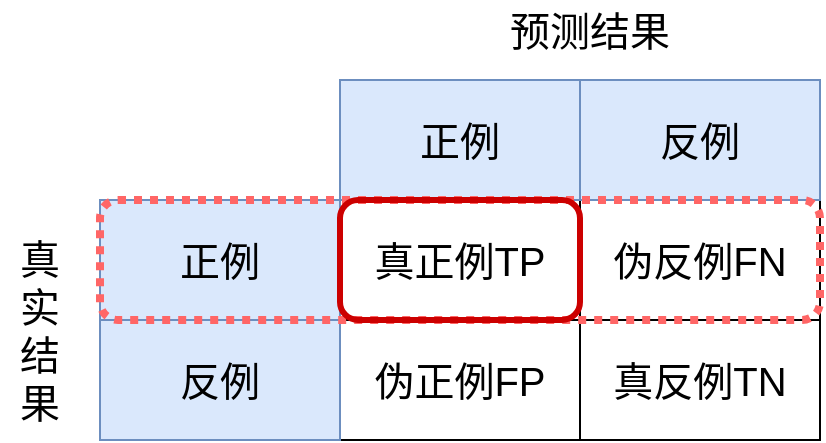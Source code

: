 <mxfile>
    <diagram id="LW0FQczyIczlRap-2lFE" name="Page-1">
        <mxGraphModel dx="985" dy="774" grid="1" gridSize="10" guides="1" tooltips="1" connect="1" arrows="1" fold="1" page="1" pageScale="1" pageWidth="827" pageHeight="1169" math="0" shadow="0">
            <root>
                <mxCell id="0"/>
                <mxCell id="1" parent="0"/>
                <mxCell id="24" value="真正例TP" style="rounded=0;whiteSpace=wrap;html=1;fontSize=20;" vertex="1" parent="1">
                    <mxGeometry x="280" y="270" width="120" height="60" as="geometry"/>
                </mxCell>
                <mxCell id="25" value="伪反例FN" style="rounded=0;whiteSpace=wrap;html=1;fontSize=20;" vertex="1" parent="1">
                    <mxGeometry x="400" y="270" width="120" height="60" as="geometry"/>
                </mxCell>
                <mxCell id="26" value="真反例TN" style="rounded=0;whiteSpace=wrap;html=1;fontSize=20;" vertex="1" parent="1">
                    <mxGeometry x="400" y="330" width="120" height="60" as="geometry"/>
                </mxCell>
                <mxCell id="27" value="伪正例FP" style="rounded=0;whiteSpace=wrap;html=1;fontSize=20;" vertex="1" parent="1">
                    <mxGeometry x="280" y="330" width="120" height="60" as="geometry"/>
                </mxCell>
                <mxCell id="28" value="正例" style="rounded=0;whiteSpace=wrap;html=1;fontSize=20;labelBackgroundColor=none;fillColor=#dae8fc;strokeColor=#6c8ebf;gradientColor=none;" vertex="1" parent="1">
                    <mxGeometry x="280" y="210" width="120" height="60" as="geometry"/>
                </mxCell>
                <mxCell id="29" value="反例" style="rounded=0;whiteSpace=wrap;html=1;fontSize=20;labelBackgroundColor=none;fillColor=#dae8fc;strokeColor=#6c8ebf;" vertex="1" parent="1">
                    <mxGeometry x="400" y="210" width="120" height="60" as="geometry"/>
                </mxCell>
                <mxCell id="30" value="正例" style="rounded=0;whiteSpace=wrap;html=1;fontSize=20;labelBackgroundColor=none;fillColor=#dae8fc;strokeColor=#6c8ebf;" vertex="1" parent="1">
                    <mxGeometry x="160" y="270" width="120" height="60" as="geometry"/>
                </mxCell>
                <mxCell id="31" value="反例" style="rounded=0;whiteSpace=wrap;html=1;fontSize=20;labelBackgroundColor=none;fillColor=#dae8fc;strokeColor=#6c8ebf;" vertex="1" parent="1">
                    <mxGeometry x="160" y="330" width="120" height="60" as="geometry"/>
                </mxCell>
                <mxCell id="33" value="预测结果" style="text;html=1;strokeColor=none;fillColor=none;align=center;verticalAlign=middle;whiteSpace=wrap;rounded=0;fontSize=20;" vertex="1" parent="1">
                    <mxGeometry x="360" y="170" width="90" height="30" as="geometry"/>
                </mxCell>
                <mxCell id="34" value="真实结果" style="text;html=1;strokeColor=none;fillColor=none;align=center;verticalAlign=middle;whiteSpace=wrap;rounded=0;fontSize=20;" vertex="1" parent="1">
                    <mxGeometry x="110" y="320" width="40" height="30" as="geometry"/>
                </mxCell>
                <mxCell id="35" value="" style="rounded=1;whiteSpace=wrap;html=1;labelBackgroundColor=none;fontSize=20;gradientColor=none;fillColor=none;dashed=1;strokeColor=#FF6666;strokeWidth=4;dashPattern=1 1;" vertex="1" parent="1">
                    <mxGeometry x="160" y="270" width="360" height="60" as="geometry"/>
                </mxCell>
                <mxCell id="37" value="" style="rounded=1;whiteSpace=wrap;html=1;labelBackgroundColor=none;fontSize=20;gradientColor=none;fillColor=none;strokeColor=#CC0000;strokeWidth=3;" vertex="1" parent="1">
                    <mxGeometry x="280" y="270" width="120" height="60" as="geometry"/>
                </mxCell>
            </root>
        </mxGraphModel>
    </diagram>
</mxfile>